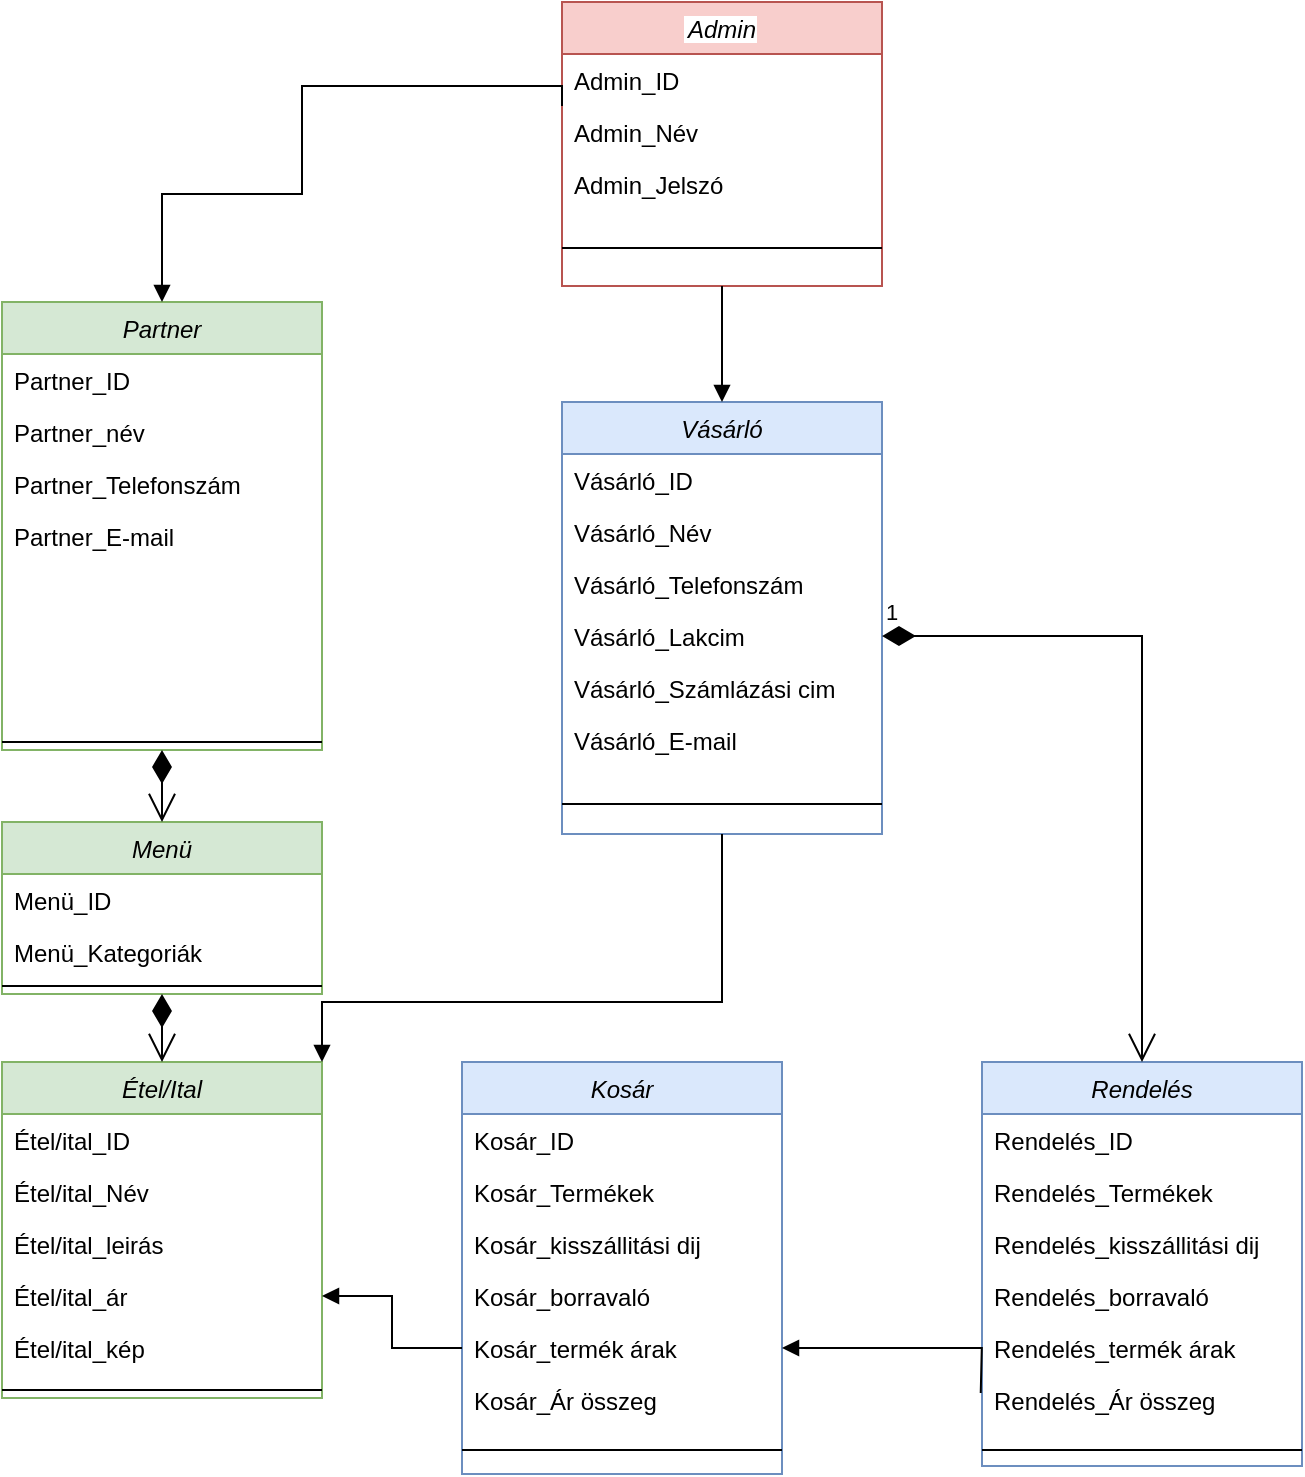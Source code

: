 <mxfile version="15.5.4" type="device"><diagram id="C5RBs43oDa-KdzZeNtuy" name="Page-1"><mxGraphModel dx="2010" dy="1072" grid="1" gridSize="10" guides="1" tooltips="1" connect="1" arrows="1" fold="1" page="1" pageScale="1" pageWidth="3300" pageHeight="4681" math="0" shadow="0"><root><mxCell id="WIyWlLk6GJQsqaUBKTNV-0"/><mxCell id="WIyWlLk6GJQsqaUBKTNV-1" parent="WIyWlLk6GJQsqaUBKTNV-0"/><mxCell id="6nP-Wqw3zSIzBCdOcVu7-18" value="Partner" style="swimlane;fontStyle=2;align=center;verticalAlign=top;childLayout=stackLayout;horizontal=1;startSize=26;horizontalStack=0;resizeParent=1;resizeLast=0;collapsible=1;marginBottom=0;rounded=0;shadow=0;strokeWidth=1;fillColor=#d5e8d4;strokeColor=#82b366;" parent="WIyWlLk6GJQsqaUBKTNV-1" vertex="1"><mxGeometry x="230" y="630" width="160" height="224" as="geometry"><mxRectangle x="230" y="140" width="160" height="26" as="alternateBounds"/></mxGeometry></mxCell><mxCell id="zspJteACajo5BxsMuHWf-5" value="Partner_ID" style="text;strokeColor=none;fillColor=none;align=left;verticalAlign=top;spacingLeft=4;spacingRight=4;overflow=hidden;rotatable=0;points=[[0,0.5],[1,0.5]];portConstraint=eastwest;" vertex="1" parent="6nP-Wqw3zSIzBCdOcVu7-18"><mxGeometry y="26" width="160" height="26" as="geometry"/></mxCell><mxCell id="6nP-Wqw3zSIzBCdOcVu7-19" value="Partner_név" style="text;align=left;verticalAlign=top;spacingLeft=4;spacingRight=4;overflow=hidden;rotatable=0;points=[[0,0.5],[1,0.5]];portConstraint=eastwest;" parent="6nP-Wqw3zSIzBCdOcVu7-18" vertex="1"><mxGeometry y="52" width="160" height="26" as="geometry"/></mxCell><mxCell id="6nP-Wqw3zSIzBCdOcVu7-20" value="Partner_Telefonszám" style="text;align=left;verticalAlign=top;spacingLeft=4;spacingRight=4;overflow=hidden;rotatable=0;points=[[0,0.5],[1,0.5]];portConstraint=eastwest;rounded=0;shadow=0;html=0;" parent="6nP-Wqw3zSIzBCdOcVu7-18" vertex="1"><mxGeometry y="78" width="160" height="26" as="geometry"/></mxCell><mxCell id="6nP-Wqw3zSIzBCdOcVu7-21" value="Partner_E-mail" style="text;align=left;verticalAlign=top;spacingLeft=4;spacingRight=4;overflow=hidden;rotatable=0;points=[[0,0.5],[1,0.5]];portConstraint=eastwest;rounded=0;shadow=0;html=0;" parent="6nP-Wqw3zSIzBCdOcVu7-18" vertex="1"><mxGeometry y="104" width="160" height="112" as="geometry"/></mxCell><mxCell id="6nP-Wqw3zSIzBCdOcVu7-22" value="" style="line;html=1;strokeWidth=1;align=left;verticalAlign=middle;spacingTop=-1;spacingLeft=3;spacingRight=3;rotatable=0;labelPosition=right;points=[];portConstraint=eastwest;" parent="6nP-Wqw3zSIzBCdOcVu7-18" vertex="1"><mxGeometry y="216" width="160" height="8" as="geometry"/></mxCell><mxCell id="6nP-Wqw3zSIzBCdOcVu7-24" value="Admin" style="swimlane;fontStyle=2;align=center;verticalAlign=top;childLayout=stackLayout;horizontal=1;startSize=26;horizontalStack=0;resizeParent=1;resizeLast=0;collapsible=1;marginBottom=0;rounded=0;shadow=0;strokeWidth=1;labelBackgroundColor=default;fillColor=#f8cecc;strokeColor=#b85450;" parent="WIyWlLk6GJQsqaUBKTNV-1" vertex="1"><mxGeometry x="510" y="480" width="160" height="142" as="geometry"><mxRectangle x="230" y="140" width="160" height="26" as="alternateBounds"/></mxGeometry></mxCell><mxCell id="zspJteACajo5BxsMuHWf-7" value="Admin_ID" style="text;strokeColor=none;fillColor=none;align=left;verticalAlign=top;spacingLeft=4;spacingRight=4;overflow=hidden;rotatable=0;points=[[0,0.5],[1,0.5]];portConstraint=eastwest;" vertex="1" parent="6nP-Wqw3zSIzBCdOcVu7-24"><mxGeometry y="26" width="160" height="26" as="geometry"/></mxCell><mxCell id="6nP-Wqw3zSIzBCdOcVu7-25" value="Admin_Név" style="text;align=left;verticalAlign=top;spacingLeft=4;spacingRight=4;overflow=hidden;rotatable=0;points=[[0,0.5],[1,0.5]];portConstraint=eastwest;" parent="6nP-Wqw3zSIzBCdOcVu7-24" vertex="1"><mxGeometry y="52" width="160" height="26" as="geometry"/></mxCell><mxCell id="6nP-Wqw3zSIzBCdOcVu7-68" value="Admin_Jelszó" style="text;strokeColor=none;fillColor=none;align=left;verticalAlign=top;spacingLeft=4;spacingRight=4;overflow=hidden;rotatable=0;points=[[0,0.5],[1,0.5]];portConstraint=eastwest;" parent="6nP-Wqw3zSIzBCdOcVu7-24" vertex="1"><mxGeometry y="78" width="160" height="26" as="geometry"/></mxCell><mxCell id="6nP-Wqw3zSIzBCdOcVu7-28" value="" style="line;html=1;strokeWidth=1;align=left;verticalAlign=middle;spacingTop=-1;spacingLeft=3;spacingRight=3;rotatable=0;labelPosition=right;points=[];portConstraint=eastwest;" parent="6nP-Wqw3zSIzBCdOcVu7-24" vertex="1"><mxGeometry y="104" width="160" height="38" as="geometry"/></mxCell><mxCell id="6nP-Wqw3zSIzBCdOcVu7-30" value="Vásárló&#10;" style="swimlane;fontStyle=2;align=center;verticalAlign=top;childLayout=stackLayout;horizontal=1;startSize=26;horizontalStack=0;resizeParent=1;resizeLast=0;collapsible=1;marginBottom=0;rounded=0;shadow=0;strokeWidth=1;fillColor=#dae8fc;strokeColor=#6c8ebf;" parent="WIyWlLk6GJQsqaUBKTNV-1" vertex="1"><mxGeometry x="510" y="680" width="160" height="216" as="geometry"><mxRectangle x="230" y="140" width="160" height="26" as="alternateBounds"/></mxGeometry></mxCell><mxCell id="zspJteACajo5BxsMuHWf-1" value="Vásárló_ID" style="text;strokeColor=none;fillColor=none;align=left;verticalAlign=top;spacingLeft=4;spacingRight=4;overflow=hidden;rotatable=0;points=[[0,0.5],[1,0.5]];portConstraint=eastwest;" vertex="1" parent="6nP-Wqw3zSIzBCdOcVu7-30"><mxGeometry y="26" width="160" height="26" as="geometry"/></mxCell><mxCell id="6nP-Wqw3zSIzBCdOcVu7-31" value="Vásárló_Név" style="text;align=left;verticalAlign=top;spacingLeft=4;spacingRight=4;overflow=hidden;rotatable=0;points=[[0,0.5],[1,0.5]];portConstraint=eastwest;" parent="6nP-Wqw3zSIzBCdOcVu7-30" vertex="1"><mxGeometry y="52" width="160" height="26" as="geometry"/></mxCell><mxCell id="6nP-Wqw3zSIzBCdOcVu7-32" value="Vásárló_Telefonszám" style="text;align=left;verticalAlign=top;spacingLeft=4;spacingRight=4;overflow=hidden;rotatable=0;points=[[0,0.5],[1,0.5]];portConstraint=eastwest;rounded=0;shadow=0;html=0;" parent="6nP-Wqw3zSIzBCdOcVu7-30" vertex="1"><mxGeometry y="78" width="160" height="26" as="geometry"/></mxCell><mxCell id="6nP-Wqw3zSIzBCdOcVu7-54" value="Vásárló_Lakcim" style="text;strokeColor=none;fillColor=none;align=left;verticalAlign=top;spacingLeft=4;spacingRight=4;overflow=hidden;rotatable=0;points=[[0,0.5],[1,0.5]];portConstraint=eastwest;" parent="6nP-Wqw3zSIzBCdOcVu7-30" vertex="1"><mxGeometry y="104" width="160" height="26" as="geometry"/></mxCell><mxCell id="6nP-Wqw3zSIzBCdOcVu7-55" value="Vásárló_Számlázási cim" style="text;strokeColor=none;fillColor=none;align=left;verticalAlign=top;spacingLeft=4;spacingRight=4;overflow=hidden;rotatable=0;points=[[0,0.5],[1,0.5]];portConstraint=eastwest;" parent="6nP-Wqw3zSIzBCdOcVu7-30" vertex="1"><mxGeometry y="130" width="160" height="26" as="geometry"/></mxCell><mxCell id="6nP-Wqw3zSIzBCdOcVu7-33" value="Vásárló_E-mail" style="text;align=left;verticalAlign=top;spacingLeft=4;spacingRight=4;overflow=hidden;rotatable=0;points=[[0,0.5],[1,0.5]];portConstraint=eastwest;rounded=0;shadow=0;html=0;" parent="6nP-Wqw3zSIzBCdOcVu7-30" vertex="1"><mxGeometry y="156" width="160" height="30" as="geometry"/></mxCell><mxCell id="6nP-Wqw3zSIzBCdOcVu7-34" value="" style="line;html=1;strokeWidth=1;align=left;verticalAlign=middle;spacingTop=-1;spacingLeft=3;spacingRight=3;rotatable=0;labelPosition=right;points=[];portConstraint=eastwest;" parent="6nP-Wqw3zSIzBCdOcVu7-30" vertex="1"><mxGeometry y="186" width="160" height="30" as="geometry"/></mxCell><mxCell id="6nP-Wqw3zSIzBCdOcVu7-42" value="Kosár" style="swimlane;fontStyle=2;align=center;verticalAlign=top;childLayout=stackLayout;horizontal=1;startSize=26;horizontalStack=0;resizeParent=1;resizeLast=0;collapsible=1;marginBottom=0;rounded=0;shadow=0;strokeWidth=1;fillColor=#dae8fc;strokeColor=#6c8ebf;" parent="WIyWlLk6GJQsqaUBKTNV-1" vertex="1"><mxGeometry x="460" y="1010" width="160" height="206" as="geometry"><mxRectangle x="230" y="140" width="160" height="26" as="alternateBounds"/></mxGeometry></mxCell><mxCell id="zspJteACajo5BxsMuHWf-4" value="Kosár_ID" style="text;strokeColor=none;fillColor=none;align=left;verticalAlign=top;spacingLeft=4;spacingRight=4;overflow=hidden;rotatable=0;points=[[0,0.5],[1,0.5]];portConstraint=eastwest;" vertex="1" parent="6nP-Wqw3zSIzBCdOcVu7-42"><mxGeometry y="26" width="160" height="26" as="geometry"/></mxCell><mxCell id="6nP-Wqw3zSIzBCdOcVu7-43" value="Kosár_Termékek" style="text;align=left;verticalAlign=top;spacingLeft=4;spacingRight=4;overflow=hidden;rotatable=0;points=[[0,0.5],[1,0.5]];portConstraint=eastwest;" parent="6nP-Wqw3zSIzBCdOcVu7-42" vertex="1"><mxGeometry y="52" width="160" height="26" as="geometry"/></mxCell><mxCell id="6nP-Wqw3zSIzBCdOcVu7-44" value="Kosár_kisszállitási dij" style="text;align=left;verticalAlign=top;spacingLeft=4;spacingRight=4;overflow=hidden;rotatable=0;points=[[0,0.5],[1,0.5]];portConstraint=eastwest;rounded=0;shadow=0;html=0;" parent="6nP-Wqw3zSIzBCdOcVu7-42" vertex="1"><mxGeometry y="78" width="160" height="26" as="geometry"/></mxCell><mxCell id="6nP-Wqw3zSIzBCdOcVu7-45" value="Kosár_borravaló" style="text;align=left;verticalAlign=top;spacingLeft=4;spacingRight=4;overflow=hidden;rotatable=0;points=[[0,0.5],[1,0.5]];portConstraint=eastwest;rounded=0;shadow=0;html=0;" parent="6nP-Wqw3zSIzBCdOcVu7-42" vertex="1"><mxGeometry y="104" width="160" height="26" as="geometry"/></mxCell><mxCell id="6nP-Wqw3zSIzBCdOcVu7-51" value="Kosár_termék árak" style="text;strokeColor=none;fillColor=none;align=left;verticalAlign=top;spacingLeft=4;spacingRight=4;overflow=hidden;rotatable=0;points=[[0,0.5],[1,0.5]];portConstraint=eastwest;" parent="6nP-Wqw3zSIzBCdOcVu7-42" vertex="1"><mxGeometry y="130" width="160" height="26" as="geometry"/></mxCell><mxCell id="6nP-Wqw3zSIzBCdOcVu7-53" value="Kosár_Ár összeg" style="text;strokeColor=none;fillColor=none;align=left;verticalAlign=top;spacingLeft=4;spacingRight=4;overflow=hidden;rotatable=0;points=[[0,0.5],[1,0.5]];portConstraint=eastwest;" parent="6nP-Wqw3zSIzBCdOcVu7-42" vertex="1"><mxGeometry y="156" width="160" height="26" as="geometry"/></mxCell><mxCell id="6nP-Wqw3zSIzBCdOcVu7-46" value="" style="line;html=1;strokeWidth=1;align=left;verticalAlign=middle;spacingTop=-1;spacingLeft=3;spacingRight=3;rotatable=0;labelPosition=right;points=[];portConstraint=eastwest;" parent="6nP-Wqw3zSIzBCdOcVu7-42" vertex="1"><mxGeometry y="182" width="160" height="24" as="geometry"/></mxCell><mxCell id="6nP-Wqw3zSIzBCdOcVu7-56" value="Rendelés" style="swimlane;fontStyle=2;align=center;verticalAlign=top;childLayout=stackLayout;horizontal=1;startSize=26;horizontalStack=0;resizeParent=1;resizeLast=0;collapsible=1;marginBottom=0;rounded=0;shadow=0;strokeWidth=1;fillColor=#dae8fc;strokeColor=#6c8ebf;" parent="WIyWlLk6GJQsqaUBKTNV-1" vertex="1"><mxGeometry x="720" y="1010" width="160" height="202" as="geometry"><mxRectangle x="230" y="140" width="160" height="26" as="alternateBounds"/></mxGeometry></mxCell><mxCell id="zspJteACajo5BxsMuHWf-3" value="Rendelés_ID" style="text;strokeColor=none;fillColor=none;align=left;verticalAlign=top;spacingLeft=4;spacingRight=4;overflow=hidden;rotatable=0;points=[[0,0.5],[1,0.5]];portConstraint=eastwest;" vertex="1" parent="6nP-Wqw3zSIzBCdOcVu7-56"><mxGeometry y="26" width="160" height="26" as="geometry"/></mxCell><mxCell id="6nP-Wqw3zSIzBCdOcVu7-57" value="Rendelés_Termékek" style="text;align=left;verticalAlign=top;spacingLeft=4;spacingRight=4;overflow=hidden;rotatable=0;points=[[0,0.5],[1,0.5]];portConstraint=eastwest;" parent="6nP-Wqw3zSIzBCdOcVu7-56" vertex="1"><mxGeometry y="52" width="160" height="26" as="geometry"/></mxCell><mxCell id="6nP-Wqw3zSIzBCdOcVu7-58" value="Rendelés_kisszállitási dij" style="text;align=left;verticalAlign=top;spacingLeft=4;spacingRight=4;overflow=hidden;rotatable=0;points=[[0,0.5],[1,0.5]];portConstraint=eastwest;rounded=0;shadow=0;html=0;" parent="6nP-Wqw3zSIzBCdOcVu7-56" vertex="1"><mxGeometry y="78" width="160" height="26" as="geometry"/></mxCell><mxCell id="6nP-Wqw3zSIzBCdOcVu7-59" value="Rendelés_borravaló" style="text;align=left;verticalAlign=top;spacingLeft=4;spacingRight=4;overflow=hidden;rotatable=0;points=[[0,0.5],[1,0.5]];portConstraint=eastwest;rounded=0;shadow=0;html=0;" parent="6nP-Wqw3zSIzBCdOcVu7-56" vertex="1"><mxGeometry y="104" width="160" height="26" as="geometry"/></mxCell><mxCell id="6nP-Wqw3zSIzBCdOcVu7-60" value="Rendelés_termék árak" style="text;strokeColor=none;fillColor=none;align=left;verticalAlign=top;spacingLeft=4;spacingRight=4;overflow=hidden;rotatable=0;points=[[0,0.5],[1,0.5]];portConstraint=eastwest;" parent="6nP-Wqw3zSIzBCdOcVu7-56" vertex="1"><mxGeometry y="130" width="160" height="26" as="geometry"/></mxCell><mxCell id="6nP-Wqw3zSIzBCdOcVu7-61" value="Rendelés_Ár összeg" style="text;strokeColor=none;fillColor=none;align=left;verticalAlign=top;spacingLeft=4;spacingRight=4;overflow=hidden;rotatable=0;points=[[0,0.5],[1,0.5]];portConstraint=eastwest;" parent="6nP-Wqw3zSIzBCdOcVu7-56" vertex="1"><mxGeometry y="156" width="160" height="30" as="geometry"/></mxCell><mxCell id="6nP-Wqw3zSIzBCdOcVu7-62" value="" style="line;html=1;strokeWidth=1;align=left;verticalAlign=middle;spacingTop=-1;spacingLeft=3;spacingRight=3;rotatable=0;labelPosition=right;points=[];portConstraint=eastwest;" parent="6nP-Wqw3zSIzBCdOcVu7-56" vertex="1"><mxGeometry y="186" width="160" height="16" as="geometry"/></mxCell><mxCell id="6nP-Wqw3zSIzBCdOcVu7-69" value="Menü" style="swimlane;fontStyle=2;align=center;verticalAlign=top;childLayout=stackLayout;horizontal=1;startSize=26;horizontalStack=0;resizeParent=1;resizeLast=0;collapsible=1;marginBottom=0;rounded=0;shadow=0;strokeWidth=1;fillColor=#d5e8d4;strokeColor=#82b366;" parent="WIyWlLk6GJQsqaUBKTNV-1" vertex="1"><mxGeometry x="230" y="890" width="160" height="86" as="geometry"><mxRectangle x="230" y="140" width="160" height="26" as="alternateBounds"/></mxGeometry></mxCell><mxCell id="zspJteACajo5BxsMuHWf-6" value="Menü_ID" style="text;strokeColor=none;fillColor=none;align=left;verticalAlign=top;spacingLeft=4;spacingRight=4;overflow=hidden;rotatable=0;points=[[0,0.5],[1,0.5]];portConstraint=eastwest;" vertex="1" parent="6nP-Wqw3zSIzBCdOcVu7-69"><mxGeometry y="26" width="160" height="26" as="geometry"/></mxCell><mxCell id="6nP-Wqw3zSIzBCdOcVu7-70" value="Menü_Kategoriák" style="text;align=left;verticalAlign=top;spacingLeft=4;spacingRight=4;overflow=hidden;rotatable=0;points=[[0,0.5],[1,0.5]];portConstraint=eastwest;" parent="6nP-Wqw3zSIzBCdOcVu7-69" vertex="1"><mxGeometry y="52" width="160" height="26" as="geometry"/></mxCell><mxCell id="6nP-Wqw3zSIzBCdOcVu7-75" value="" style="line;html=1;strokeWidth=1;align=left;verticalAlign=middle;spacingTop=-1;spacingLeft=3;spacingRight=3;rotatable=0;labelPosition=right;points=[];portConstraint=eastwest;" parent="6nP-Wqw3zSIzBCdOcVu7-69" vertex="1"><mxGeometry y="78" width="160" height="8" as="geometry"/></mxCell><mxCell id="6nP-Wqw3zSIzBCdOcVu7-76" value="Étel/Ital" style="swimlane;fontStyle=2;align=center;verticalAlign=top;childLayout=stackLayout;horizontal=1;startSize=26;horizontalStack=0;resizeParent=1;resizeLast=0;collapsible=1;marginBottom=0;rounded=0;shadow=0;strokeWidth=1;fillColor=#d5e8d4;strokeColor=#82b366;" parent="WIyWlLk6GJQsqaUBKTNV-1" vertex="1"><mxGeometry x="230" y="1010" width="160" height="168" as="geometry"><mxRectangle x="230" y="140" width="160" height="26" as="alternateBounds"/></mxGeometry></mxCell><mxCell id="zspJteACajo5BxsMuHWf-2" value="Étel/ital_ID" style="text;strokeColor=none;fillColor=none;align=left;verticalAlign=top;spacingLeft=4;spacingRight=4;overflow=hidden;rotatable=0;points=[[0,0.5],[1,0.5]];portConstraint=eastwest;" vertex="1" parent="6nP-Wqw3zSIzBCdOcVu7-76"><mxGeometry y="26" width="160" height="26" as="geometry"/></mxCell><mxCell id="6nP-Wqw3zSIzBCdOcVu7-77" value="Étel/ital_Név" style="text;align=left;verticalAlign=top;spacingLeft=4;spacingRight=4;overflow=hidden;rotatable=0;points=[[0,0.5],[1,0.5]];portConstraint=eastwest;" parent="6nP-Wqw3zSIzBCdOcVu7-76" vertex="1"><mxGeometry y="52" width="160" height="26" as="geometry"/></mxCell><mxCell id="6nP-Wqw3zSIzBCdOcVu7-79" value="Étel/ital_leirás" style="text;strokeColor=none;fillColor=none;align=left;verticalAlign=top;spacingLeft=4;spacingRight=4;overflow=hidden;rotatable=0;points=[[0,0.5],[1,0.5]];portConstraint=eastwest;" parent="6nP-Wqw3zSIzBCdOcVu7-76" vertex="1"><mxGeometry y="78" width="160" height="26" as="geometry"/></mxCell><mxCell id="6nP-Wqw3zSIzBCdOcVu7-80" value="Étel/ital_ár" style="text;strokeColor=none;fillColor=none;align=left;verticalAlign=top;spacingLeft=4;spacingRight=4;overflow=hidden;rotatable=0;points=[[0,0.5],[1,0.5]];portConstraint=eastwest;" parent="6nP-Wqw3zSIzBCdOcVu7-76" vertex="1"><mxGeometry y="104" width="160" height="26" as="geometry"/></mxCell><mxCell id="6nP-Wqw3zSIzBCdOcVu7-81" value="Étel/ital_kép" style="text;align=left;verticalAlign=top;spacingLeft=4;spacingRight=4;overflow=hidden;rotatable=0;points=[[0,0.5],[1,0.5]];portConstraint=eastwest;rounded=0;shadow=0;html=0;" parent="6nP-Wqw3zSIzBCdOcVu7-76" vertex="1"><mxGeometry y="130" width="160" height="30" as="geometry"/></mxCell><mxCell id="6nP-Wqw3zSIzBCdOcVu7-82" value="" style="line;html=1;strokeWidth=1;align=left;verticalAlign=middle;spacingTop=-1;spacingLeft=3;spacingRight=3;rotatable=0;labelPosition=right;points=[];portConstraint=eastwest;" parent="6nP-Wqw3zSIzBCdOcVu7-76" vertex="1"><mxGeometry y="160" width="160" height="8" as="geometry"/></mxCell><mxCell id="DvU3FNoV4Lg203jGI7z2-11" value="" style="endArrow=open;html=1;endSize=12;startArrow=diamondThin;startSize=14;startFill=1;edgeStyle=orthogonalEdgeStyle;align=left;verticalAlign=bottom;rounded=0;exitX=0.5;exitY=1;exitDx=0;exitDy=0;entryX=0.5;entryY=0;entryDx=0;entryDy=0;" parent="WIyWlLk6GJQsqaUBKTNV-1" source="6nP-Wqw3zSIzBCdOcVu7-18" target="6nP-Wqw3zSIzBCdOcVu7-69" edge="1"><mxGeometry x="-1" y="14" relative="1" as="geometry"><mxPoint x="-90" y="980" as="sourcePoint"/><mxPoint x="70" y="980" as="targetPoint"/><mxPoint x="-4" y="-10" as="offset"/></mxGeometry></mxCell><mxCell id="DvU3FNoV4Lg203jGI7z2-12" value="" style="endArrow=open;html=1;endSize=12;startArrow=diamondThin;startSize=14;startFill=1;edgeStyle=orthogonalEdgeStyle;align=left;verticalAlign=bottom;rounded=0;exitX=0.5;exitY=1;exitDx=0;exitDy=0;entryX=0.5;entryY=0;entryDx=0;entryDy=0;" parent="WIyWlLk6GJQsqaUBKTNV-1" source="6nP-Wqw3zSIzBCdOcVu7-69" target="6nP-Wqw3zSIzBCdOcVu7-76" edge="1"><mxGeometry x="-1" y="14" relative="1" as="geometry"><mxPoint x="-90" y="980" as="sourcePoint"/><mxPoint x="70" y="980" as="targetPoint"/><mxPoint x="-4" y="-10" as="offset"/></mxGeometry></mxCell><mxCell id="DvU3FNoV4Lg203jGI7z2-15" value="" style="endArrow=block;endFill=1;html=1;edgeStyle=orthogonalEdgeStyle;align=left;verticalAlign=top;rounded=0;exitX=0.5;exitY=1;exitDx=0;exitDy=0;entryX=0.5;entryY=0;entryDx=0;entryDy=0;" parent="WIyWlLk6GJQsqaUBKTNV-1" source="6nP-Wqw3zSIzBCdOcVu7-24" target="6nP-Wqw3zSIzBCdOcVu7-30" edge="1"><mxGeometry x="-1" relative="1" as="geometry"><mxPoint x="810" y="950" as="sourcePoint"/><mxPoint x="970" y="950" as="targetPoint"/></mxGeometry></mxCell><mxCell id="DvU3FNoV4Lg203jGI7z2-27" value="" style="endArrow=block;endFill=1;html=1;edgeStyle=orthogonalEdgeStyle;align=left;verticalAlign=top;rounded=0;entryX=1;entryY=0.5;entryDx=0;entryDy=0;" parent="WIyWlLk6GJQsqaUBKTNV-1" source="6nP-Wqw3zSIzBCdOcVu7-51" target="6nP-Wqw3zSIzBCdOcVu7-80" edge="1"><mxGeometry x="-1" relative="1" as="geometry"><mxPoint x="810" y="950" as="sourcePoint"/><mxPoint x="970" y="950" as="targetPoint"/></mxGeometry></mxCell><mxCell id="DvU3FNoV4Lg203jGI7z2-29" value="" style="endArrow=block;endFill=1;html=1;edgeStyle=orthogonalEdgeStyle;align=left;verticalAlign=top;rounded=0;exitX=-0.004;exitY=0.21;exitDx=0;exitDy=0;exitPerimeter=0;entryX=1;entryY=0.5;entryDx=0;entryDy=0;" parent="WIyWlLk6GJQsqaUBKTNV-1" target="6nP-Wqw3zSIzBCdOcVu7-51" edge="1"><mxGeometry x="-1" relative="1" as="geometry"><mxPoint x="719.36" y="1175.46" as="sourcePoint"/><mxPoint x="970" y="950" as="targetPoint"/></mxGeometry></mxCell><mxCell id="DvU3FNoV4Lg203jGI7z2-31" value="" style="endArrow=block;endFill=1;html=1;edgeStyle=orthogonalEdgeStyle;align=left;verticalAlign=top;rounded=0;exitX=0.5;exitY=1;exitDx=0;exitDy=0;entryX=1;entryY=0;entryDx=0;entryDy=0;" parent="WIyWlLk6GJQsqaUBKTNV-1" source="6nP-Wqw3zSIzBCdOcVu7-30" target="6nP-Wqw3zSIzBCdOcVu7-76" edge="1"><mxGeometry x="-1" relative="1" as="geometry"><mxPoint x="810" y="950" as="sourcePoint"/><mxPoint x="970" y="950" as="targetPoint"/><Array as="points"><mxPoint x="590" y="980"/><mxPoint x="390" y="980"/></Array></mxGeometry></mxCell><mxCell id="DvU3FNoV4Lg203jGI7z2-33" value="" style="endArrow=block;endFill=1;html=1;edgeStyle=orthogonalEdgeStyle;align=left;verticalAlign=top;rounded=0;entryX=0.5;entryY=0;entryDx=0;entryDy=0;" parent="WIyWlLk6GJQsqaUBKTNV-1" target="6nP-Wqw3zSIzBCdOcVu7-18" edge="1"><mxGeometry x="-1" relative="1" as="geometry"><mxPoint x="510" y="532" as="sourcePoint"/><mxPoint x="970" y="950" as="targetPoint"/><Array as="points"><mxPoint x="510" y="532"/><mxPoint x="510" y="522"/><mxPoint x="380" y="522"/><mxPoint x="380" y="576"/><mxPoint x="310" y="576"/></Array></mxGeometry></mxCell><mxCell id="DvU3FNoV4Lg203jGI7z2-36" value="1" style="endArrow=open;html=1;endSize=12;startArrow=diamondThin;startSize=14;startFill=1;edgeStyle=orthogonalEdgeStyle;align=left;verticalAlign=bottom;rounded=0;exitX=1;exitY=0.5;exitDx=0;exitDy=0;entryX=0.5;entryY=0;entryDx=0;entryDy=0;" parent="WIyWlLk6GJQsqaUBKTNV-1" source="6nP-Wqw3zSIzBCdOcVu7-54" target="6nP-Wqw3zSIzBCdOcVu7-56" edge="1"><mxGeometry x="-1" y="3" relative="1" as="geometry"><mxPoint x="810" y="950" as="sourcePoint"/><mxPoint x="970" y="950" as="targetPoint"/></mxGeometry></mxCell></root></mxGraphModel></diagram></mxfile>